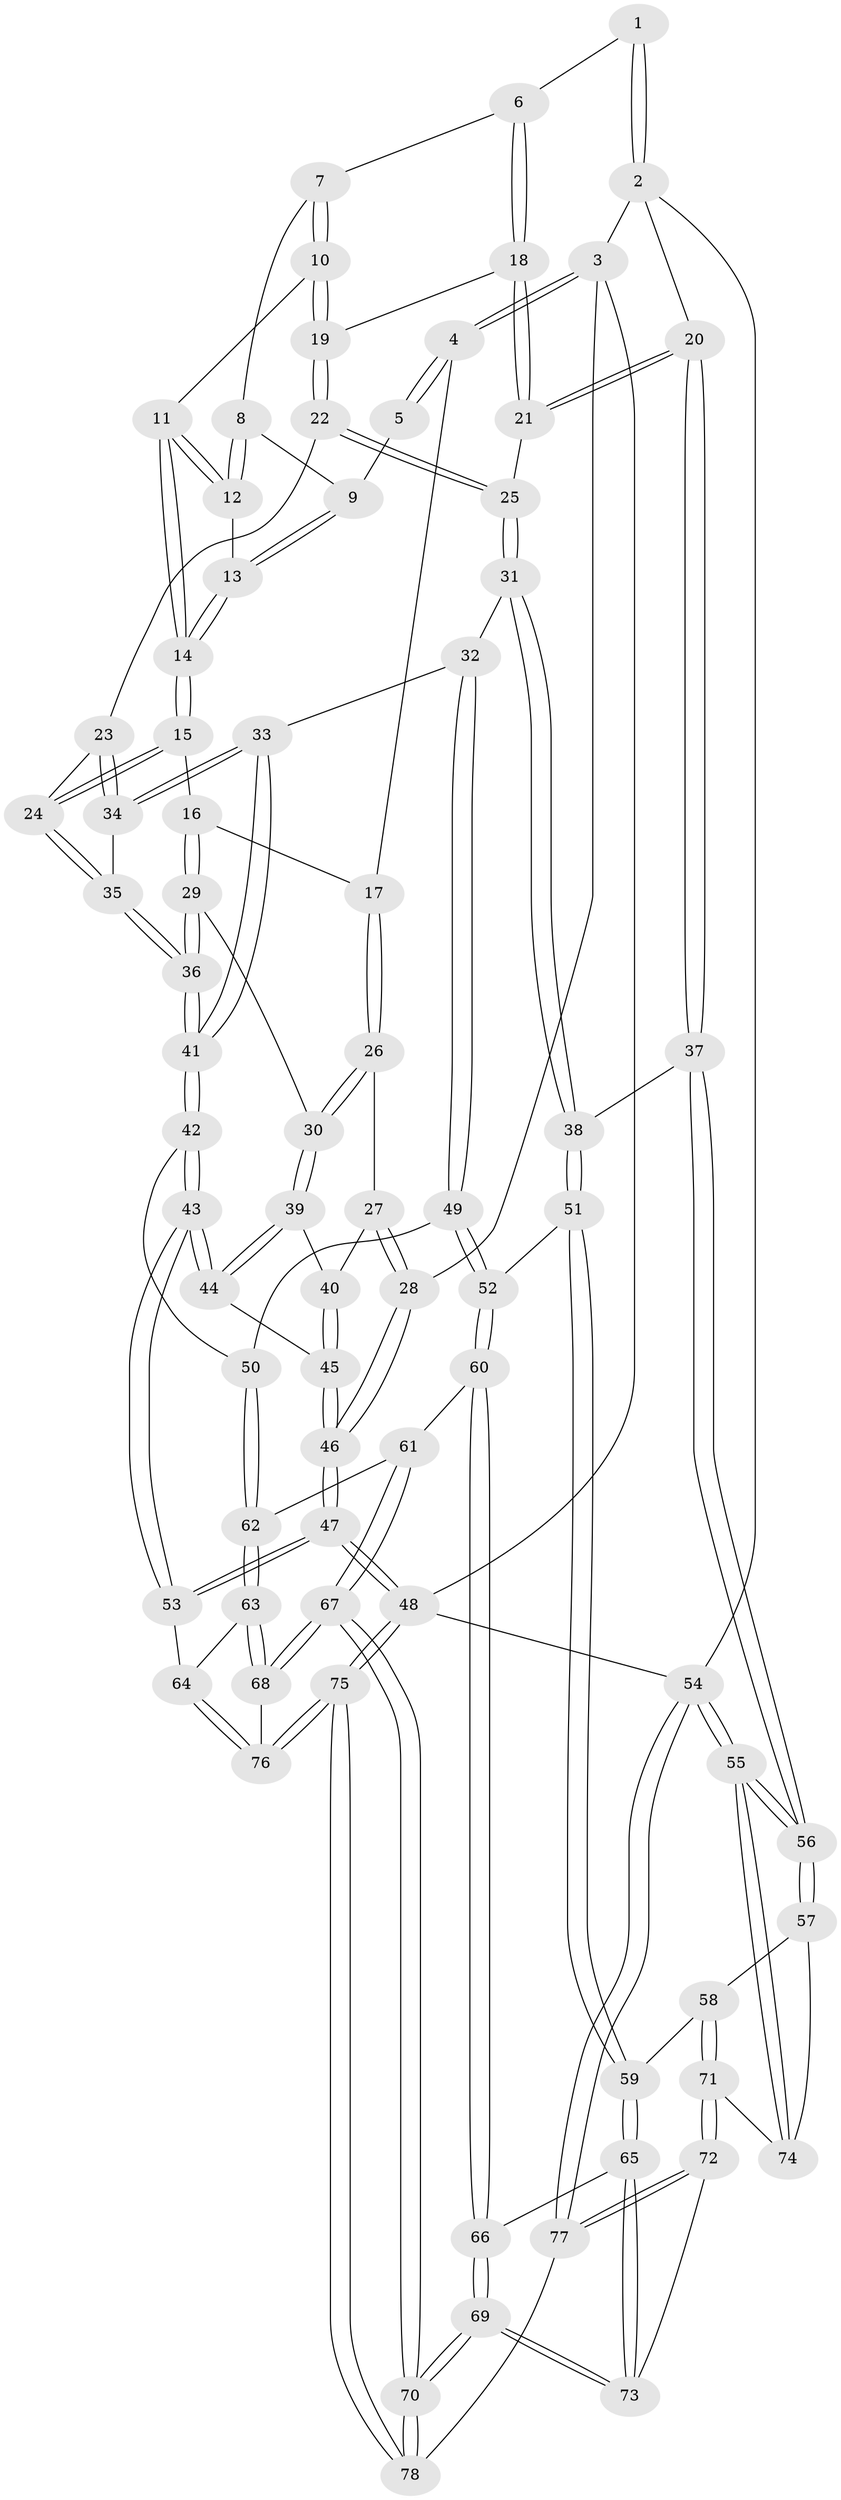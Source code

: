 // coarse degree distribution, {2: 0.28125, 4: 0.21875, 5: 0.09375, 3: 0.40625}
// Generated by graph-tools (version 1.1) at 2025/54/03/04/25 22:54:48]
// undirected, 78 vertices, 192 edges
graph export_dot {
  node [color=gray90,style=filled];
  1 [pos="+0.7439926033883886+0"];
  2 [pos="+1+0"];
  3 [pos="+0+0"];
  4 [pos="+0.056982614635021495+0"];
  5 [pos="+0.32950082583204127+0"];
  6 [pos="+0.7302804721381081+0"];
  7 [pos="+0.575078205296797+0.06618867736275186"];
  8 [pos="+0.571026126886966+0.0666550414647608"];
  9 [pos="+0.405203384378064+0"];
  10 [pos="+0.6219043046494279+0.16241779410541138"];
  11 [pos="+0.5239776062715187+0.14330842738548286"];
  12 [pos="+0.5411075932996448+0.11249963976367802"];
  13 [pos="+0.4054888951343588+0"];
  14 [pos="+0.4222874741696732+0.19523506197410856"];
  15 [pos="+0.41648467689610996+0.21463257034905817"];
  16 [pos="+0.2834205715150922+0.20886810436979325"];
  17 [pos="+0.22399823594215007+0.17422060905030815"];
  18 [pos="+0.7521260698682953+0.05075073766932817"];
  19 [pos="+0.6243347628577272+0.16419073154369337"];
  20 [pos="+1+0.05848190015384909"];
  21 [pos="+0.8352179160160049+0.17121864155692942"];
  22 [pos="+0.6269950480760338+0.22548755878754476"];
  23 [pos="+0.5872115115376929+0.25713377847887414"];
  24 [pos="+0.4278636381784872+0.23666149292121674"];
  25 [pos="+0.7974513194198891+0.2701064908386263"];
  26 [pos="+0.1304810626966202+0.2560212415442177"];
  27 [pos="+0+0.21783927924992263"];
  28 [pos="+0+0.1472380254279586"];
  29 [pos="+0.23535629470106265+0.37497160157712883"];
  30 [pos="+0.16591857488074613+0.3599122456284394"];
  31 [pos="+0.8092599513185661+0.3944067894500576"];
  32 [pos="+0.7028177968981492+0.4709726671374111"];
  33 [pos="+0.6975227880453314+0.46800959302249384"];
  34 [pos="+0.6204854770045218+0.4060035558011184"];
  35 [pos="+0.42118680432340205+0.37839251967969617"];
  36 [pos="+0.3477318983880718+0.48557434735859534"];
  37 [pos="+1+0.4800796430635241"];
  38 [pos="+1+0.48805808736358536"];
  39 [pos="+0.11493963828112391+0.39833756239138246"];
  40 [pos="+0.092613429601895+0.39964854255971627"];
  41 [pos="+0.34608351795723014+0.5177953259881554"];
  42 [pos="+0.32647019966645796+0.6109099899684508"];
  43 [pos="+0.3249442523611687+0.6118324526811706"];
  44 [pos="+0.15826078764390172+0.5306518143251171"];
  45 [pos="+0+0.5421961894311772"];
  46 [pos="+0+0.5905990661605035"];
  47 [pos="+0+0.7023931130220705"];
  48 [pos="+0+1"];
  49 [pos="+0.6959198901164075+0.5155034496898133"];
  50 [pos="+0.33101040479329974+0.612861193500922"];
  51 [pos="+0.8549893396845754+0.7081058434280023"];
  52 [pos="+0.7078285558111157+0.6735468647203992"];
  53 [pos="+0.3031322770204008+0.6409021546683542"];
  54 [pos="+1+1"];
  55 [pos="+1+0.9914711364732487"];
  56 [pos="+1+0.8423813153631268"];
  57 [pos="+0.9938734683454642+0.8058044722766788"];
  58 [pos="+0.8994306808615471+0.7849564138756271"];
  59 [pos="+0.8842393044749344+0.7700931859240775"];
  60 [pos="+0.6657428206434941+0.7158781503869441"];
  61 [pos="+0.664405724571206+0.7167940915317151"];
  62 [pos="+0.4781866692823534+0.7082527117859327"];
  63 [pos="+0.4665904026312944+0.908357137450325"];
  64 [pos="+0.2589049552029719+0.7831876695844997"];
  65 [pos="+0.811560214714744+0.8651545419074212"];
  66 [pos="+0.7856097359281793+0.8769362288934687"];
  67 [pos="+0.5990680016327656+1"];
  68 [pos="+0.47105094135004516+0.9213208854501015"];
  69 [pos="+0.7402239066313266+0.9786505835971113"];
  70 [pos="+0.6166983896211884+1"];
  71 [pos="+0.9089449484574751+0.9082416576001454"];
  72 [pos="+0.9021694293089683+0.919897466554654"];
  73 [pos="+0.8662655558760469+0.9193863005076166"];
  74 [pos="+0.9552792390839343+0.9060166491448752"];
  75 [pos="+0+1"];
  76 [pos="+0.13961944395091969+0.9655369428216625"];
  77 [pos="+0.977621214075535+1"];
  78 [pos="+0.6182674950701501+1"];
  1 -- 2;
  1 -- 2;
  1 -- 6;
  2 -- 3;
  2 -- 20;
  2 -- 54;
  3 -- 4;
  3 -- 4;
  3 -- 28;
  3 -- 48;
  4 -- 5;
  4 -- 5;
  4 -- 17;
  5 -- 9;
  6 -- 7;
  6 -- 18;
  6 -- 18;
  7 -- 8;
  7 -- 10;
  7 -- 10;
  8 -- 9;
  8 -- 12;
  8 -- 12;
  9 -- 13;
  9 -- 13;
  10 -- 11;
  10 -- 19;
  10 -- 19;
  11 -- 12;
  11 -- 12;
  11 -- 14;
  11 -- 14;
  12 -- 13;
  13 -- 14;
  13 -- 14;
  14 -- 15;
  14 -- 15;
  15 -- 16;
  15 -- 24;
  15 -- 24;
  16 -- 17;
  16 -- 29;
  16 -- 29;
  17 -- 26;
  17 -- 26;
  18 -- 19;
  18 -- 21;
  18 -- 21;
  19 -- 22;
  19 -- 22;
  20 -- 21;
  20 -- 21;
  20 -- 37;
  20 -- 37;
  21 -- 25;
  22 -- 23;
  22 -- 25;
  22 -- 25;
  23 -- 24;
  23 -- 34;
  23 -- 34;
  24 -- 35;
  24 -- 35;
  25 -- 31;
  25 -- 31;
  26 -- 27;
  26 -- 30;
  26 -- 30;
  27 -- 28;
  27 -- 28;
  27 -- 40;
  28 -- 46;
  28 -- 46;
  29 -- 30;
  29 -- 36;
  29 -- 36;
  30 -- 39;
  30 -- 39;
  31 -- 32;
  31 -- 38;
  31 -- 38;
  32 -- 33;
  32 -- 49;
  32 -- 49;
  33 -- 34;
  33 -- 34;
  33 -- 41;
  33 -- 41;
  34 -- 35;
  35 -- 36;
  35 -- 36;
  36 -- 41;
  36 -- 41;
  37 -- 38;
  37 -- 56;
  37 -- 56;
  38 -- 51;
  38 -- 51;
  39 -- 40;
  39 -- 44;
  39 -- 44;
  40 -- 45;
  40 -- 45;
  41 -- 42;
  41 -- 42;
  42 -- 43;
  42 -- 43;
  42 -- 50;
  43 -- 44;
  43 -- 44;
  43 -- 53;
  43 -- 53;
  44 -- 45;
  45 -- 46;
  45 -- 46;
  46 -- 47;
  46 -- 47;
  47 -- 48;
  47 -- 48;
  47 -- 53;
  47 -- 53;
  48 -- 75;
  48 -- 75;
  48 -- 54;
  49 -- 50;
  49 -- 52;
  49 -- 52;
  50 -- 62;
  50 -- 62;
  51 -- 52;
  51 -- 59;
  51 -- 59;
  52 -- 60;
  52 -- 60;
  53 -- 64;
  54 -- 55;
  54 -- 55;
  54 -- 77;
  54 -- 77;
  55 -- 56;
  55 -- 56;
  55 -- 74;
  55 -- 74;
  56 -- 57;
  56 -- 57;
  57 -- 58;
  57 -- 74;
  58 -- 59;
  58 -- 71;
  58 -- 71;
  59 -- 65;
  59 -- 65;
  60 -- 61;
  60 -- 66;
  60 -- 66;
  61 -- 62;
  61 -- 67;
  61 -- 67;
  62 -- 63;
  62 -- 63;
  63 -- 64;
  63 -- 68;
  63 -- 68;
  64 -- 76;
  64 -- 76;
  65 -- 66;
  65 -- 73;
  65 -- 73;
  66 -- 69;
  66 -- 69;
  67 -- 68;
  67 -- 68;
  67 -- 70;
  67 -- 70;
  68 -- 76;
  69 -- 70;
  69 -- 70;
  69 -- 73;
  69 -- 73;
  70 -- 78;
  70 -- 78;
  71 -- 72;
  71 -- 72;
  71 -- 74;
  72 -- 73;
  72 -- 77;
  72 -- 77;
  75 -- 76;
  75 -- 76;
  75 -- 78;
  75 -- 78;
  77 -- 78;
}
